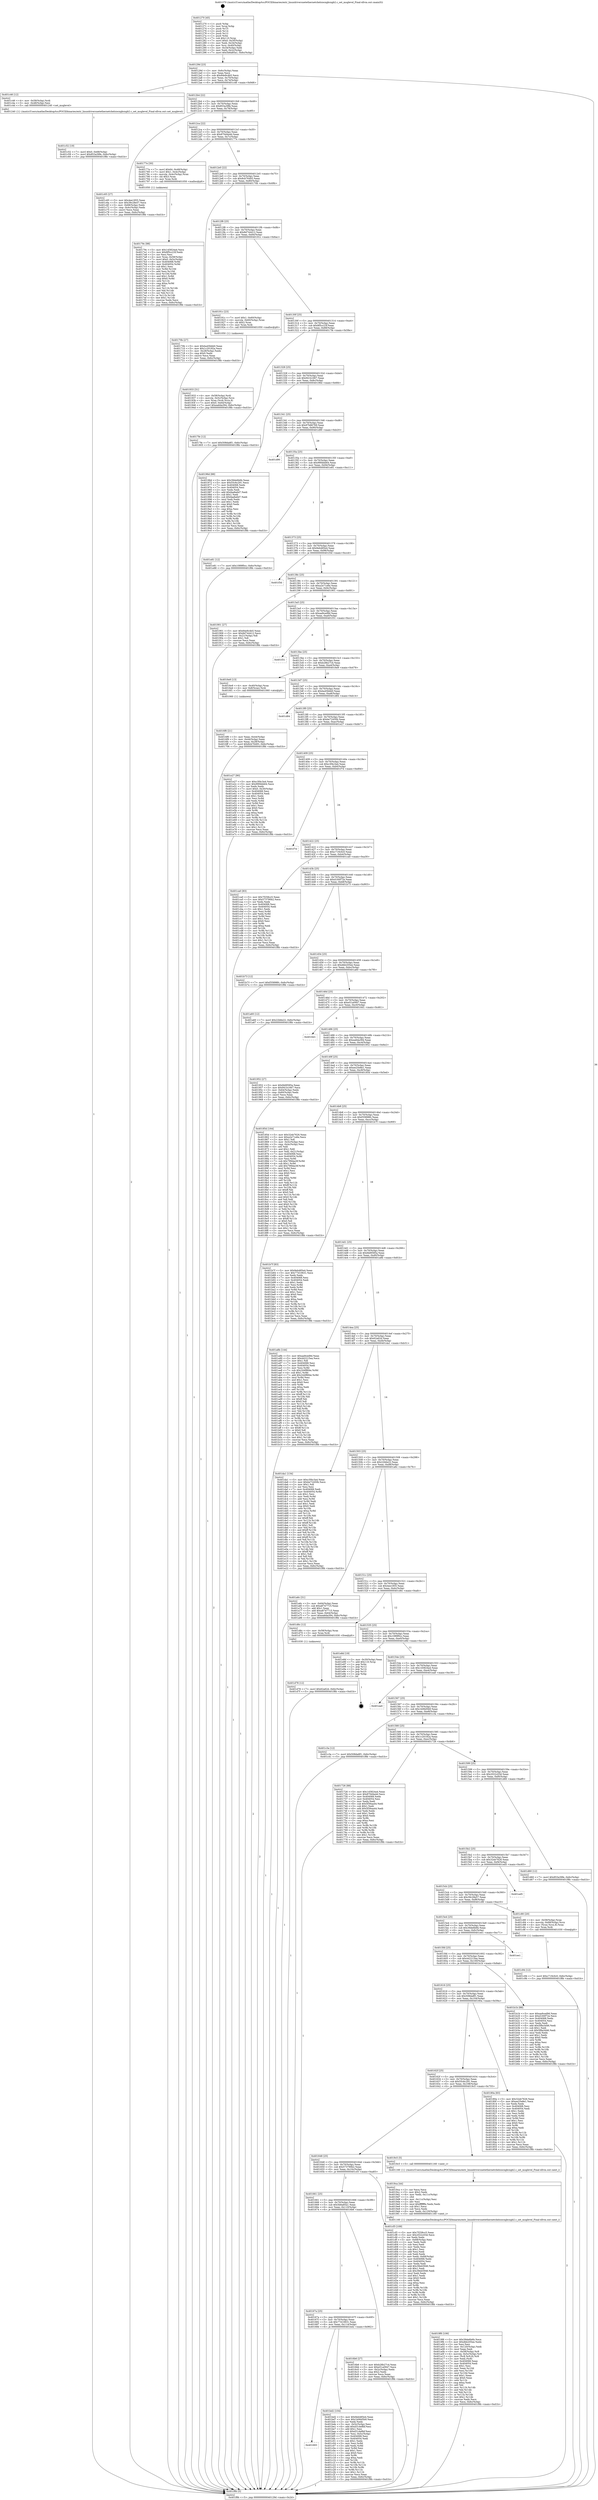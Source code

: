 digraph "0x401270" {
  label = "0x401270 (/mnt/c/Users/mathe/Desktop/tcc/POCII/binaries/extr_linuxdriversnetethernetchelsiocxgbcxgb2.c_set_msglevel_Final-ollvm.out::main(0))"
  labelloc = "t"
  node[shape=record]

  Entry [label="",width=0.3,height=0.3,shape=circle,fillcolor=black,style=filled]
  "0x40129d" [label="{
     0x40129d [23]\l
     | [instrs]\l
     &nbsp;&nbsp;0x40129d \<+3\>: mov -0x6c(%rbp),%eax\l
     &nbsp;&nbsp;0x4012a0 \<+2\>: mov %eax,%ecx\l
     &nbsp;&nbsp;0x4012a2 \<+6\>: sub $0x84e9c4b5,%ecx\l
     &nbsp;&nbsp;0x4012a8 \<+3\>: mov %eax,-0x70(%rbp)\l
     &nbsp;&nbsp;0x4012ab \<+3\>: mov %ecx,-0x74(%rbp)\l
     &nbsp;&nbsp;0x4012ae \<+6\>: je 0000000000401c46 \<main+0x9d6\>\l
  }"]
  "0x401c46" [label="{
     0x401c46 [12]\l
     | [instrs]\l
     &nbsp;&nbsp;0x401c46 \<+4\>: mov -0x58(%rbp),%rdi\l
     &nbsp;&nbsp;0x401c4a \<+3\>: mov -0x48(%rbp),%esi\l
     &nbsp;&nbsp;0x401c4d \<+5\>: call 0000000000401240 \<set_msglevel\>\l
     | [calls]\l
     &nbsp;&nbsp;0x401240 \{1\} (/mnt/c/Users/mathe/Desktop/tcc/POCII/binaries/extr_linuxdriversnetethernetchelsiocxgbcxgb2.c_set_msglevel_Final-ollvm.out::set_msglevel)\l
  }"]
  "0x4012b4" [label="{
     0x4012b4 [22]\l
     | [instrs]\l
     &nbsp;&nbsp;0x4012b4 \<+5\>: jmp 00000000004012b9 \<main+0x49\>\l
     &nbsp;&nbsp;0x4012b9 \<+3\>: mov -0x70(%rbp),%eax\l
     &nbsp;&nbsp;0x4012bc \<+5\>: sub $0x853a39fe,%eax\l
     &nbsp;&nbsp;0x4012c1 \<+3\>: mov %eax,-0x78(%rbp)\l
     &nbsp;&nbsp;0x4012c4 \<+6\>: je 0000000000401c65 \<main+0x9f5\>\l
  }"]
  Exit [label="",width=0.3,height=0.3,shape=circle,fillcolor=black,style=filled,peripheries=2]
  "0x401c65" [label="{
     0x401c65 [27]\l
     | [instrs]\l
     &nbsp;&nbsp;0x401c65 \<+5\>: mov $0x4ee1855,%eax\l
     &nbsp;&nbsp;0x401c6a \<+5\>: mov $0x39c28e57,%ecx\l
     &nbsp;&nbsp;0x401c6f \<+3\>: mov -0x68(%rbp),%edx\l
     &nbsp;&nbsp;0x401c72 \<+3\>: cmp -0x4c(%rbp),%edx\l
     &nbsp;&nbsp;0x401c75 \<+3\>: cmovl %ecx,%eax\l
     &nbsp;&nbsp;0x401c78 \<+3\>: mov %eax,-0x6c(%rbp)\l
     &nbsp;&nbsp;0x401c7b \<+5\>: jmp 0000000000401f8b \<main+0xd1b\>\l
  }"]
  "0x4012ca" [label="{
     0x4012ca [22]\l
     | [instrs]\l
     &nbsp;&nbsp;0x4012ca \<+5\>: jmp 00000000004012cf \<main+0x5f\>\l
     &nbsp;&nbsp;0x4012cf \<+3\>: mov -0x70(%rbp),%eax\l
     &nbsp;&nbsp;0x4012d2 \<+5\>: sub $0x870d4a4d,%eax\l
     &nbsp;&nbsp;0x4012d7 \<+3\>: mov %eax,-0x7c(%rbp)\l
     &nbsp;&nbsp;0x4012da \<+6\>: je 000000000040177e \<main+0x50e\>\l
  }"]
  "0x401d78" [label="{
     0x401d78 [12]\l
     | [instrs]\l
     &nbsp;&nbsp;0x401d78 \<+7\>: movl $0x62a62d,-0x6c(%rbp)\l
     &nbsp;&nbsp;0x401d7f \<+5\>: jmp 0000000000401f8b \<main+0xd1b\>\l
  }"]
  "0x40177e" [label="{
     0x40177e [30]\l
     | [instrs]\l
     &nbsp;&nbsp;0x40177e \<+7\>: movl $0x64,-0x48(%rbp)\l
     &nbsp;&nbsp;0x401785 \<+7\>: movl $0x1,-0x4c(%rbp)\l
     &nbsp;&nbsp;0x40178c \<+4\>: movslq -0x4c(%rbp),%rax\l
     &nbsp;&nbsp;0x401790 \<+4\>: shl $0x3,%rax\l
     &nbsp;&nbsp;0x401794 \<+3\>: mov %rax,%rdi\l
     &nbsp;&nbsp;0x401797 \<+5\>: call 0000000000401050 \<malloc@plt\>\l
     | [calls]\l
     &nbsp;&nbsp;0x401050 \{1\} (unknown)\l
  }"]
  "0x4012e0" [label="{
     0x4012e0 [22]\l
     | [instrs]\l
     &nbsp;&nbsp;0x4012e0 \<+5\>: jmp 00000000004012e5 \<main+0x75\>\l
     &nbsp;&nbsp;0x4012e5 \<+3\>: mov -0x70(%rbp),%eax\l
     &nbsp;&nbsp;0x4012e8 \<+5\>: sub $0x8cb76493,%eax\l
     &nbsp;&nbsp;0x4012ed \<+3\>: mov %eax,-0x80(%rbp)\l
     &nbsp;&nbsp;0x4012f0 \<+6\>: je 000000000040170b \<main+0x49b\>\l
  }"]
  "0x401c94" [label="{
     0x401c94 [12]\l
     | [instrs]\l
     &nbsp;&nbsp;0x401c94 \<+7\>: movl $0xc719c0c0,-0x6c(%rbp)\l
     &nbsp;&nbsp;0x401c9b \<+5\>: jmp 0000000000401f8b \<main+0xd1b\>\l
  }"]
  "0x40170b" [label="{
     0x40170b [27]\l
     | [instrs]\l
     &nbsp;&nbsp;0x40170b \<+5\>: mov $0xba45bbb0,%eax\l
     &nbsp;&nbsp;0x401710 \<+5\>: mov $0x1c20182a,%ecx\l
     &nbsp;&nbsp;0x401715 \<+3\>: mov -0x28(%rbp),%edx\l
     &nbsp;&nbsp;0x401718 \<+3\>: cmp $0x0,%edx\l
     &nbsp;&nbsp;0x40171b \<+3\>: cmove %ecx,%eax\l
     &nbsp;&nbsp;0x40171e \<+3\>: mov %eax,-0x6c(%rbp)\l
     &nbsp;&nbsp;0x401721 \<+5\>: jmp 0000000000401f8b \<main+0xd1b\>\l
  }"]
  "0x4012f6" [label="{
     0x4012f6 [25]\l
     | [instrs]\l
     &nbsp;&nbsp;0x4012f6 \<+5\>: jmp 00000000004012fb \<main+0x8b\>\l
     &nbsp;&nbsp;0x4012fb \<+3\>: mov -0x70(%rbp),%eax\l
     &nbsp;&nbsp;0x4012fe \<+5\>: sub $0x8d744412,%eax\l
     &nbsp;&nbsp;0x401303 \<+6\>: mov %eax,-0x84(%rbp)\l
     &nbsp;&nbsp;0x401309 \<+6\>: je 000000000040191c \<main+0x6ac\>\l
  }"]
  "0x401c52" [label="{
     0x401c52 [19]\l
     | [instrs]\l
     &nbsp;&nbsp;0x401c52 \<+7\>: movl $0x0,-0x68(%rbp)\l
     &nbsp;&nbsp;0x401c59 \<+7\>: movl $0x853a39fe,-0x6c(%rbp)\l
     &nbsp;&nbsp;0x401c60 \<+5\>: jmp 0000000000401f8b \<main+0xd1b\>\l
  }"]
  "0x40191c" [label="{
     0x40191c [23]\l
     | [instrs]\l
     &nbsp;&nbsp;0x40191c \<+7\>: movl $0x1,-0x60(%rbp)\l
     &nbsp;&nbsp;0x401923 \<+4\>: movslq -0x60(%rbp),%rax\l
     &nbsp;&nbsp;0x401927 \<+4\>: shl $0x2,%rax\l
     &nbsp;&nbsp;0x40192b \<+3\>: mov %rax,%rdi\l
     &nbsp;&nbsp;0x40192e \<+5\>: call 0000000000401050 \<malloc@plt\>\l
     | [calls]\l
     &nbsp;&nbsp;0x401050 \{1\} (unknown)\l
  }"]
  "0x40130f" [label="{
     0x40130f [25]\l
     | [instrs]\l
     &nbsp;&nbsp;0x40130f \<+5\>: jmp 0000000000401314 \<main+0xa4\>\l
     &nbsp;&nbsp;0x401314 \<+3\>: mov -0x70(%rbp),%eax\l
     &nbsp;&nbsp;0x401317 \<+5\>: sub $0x8f5cc23f,%eax\l
     &nbsp;&nbsp;0x40131c \<+6\>: mov %eax,-0x88(%rbp)\l
     &nbsp;&nbsp;0x401322 \<+6\>: je 00000000004017fe \<main+0x58e\>\l
  }"]
  "0x401693" [label="{
     0x401693\l
  }", style=dashed]
  "0x4017fe" [label="{
     0x4017fe [12]\l
     | [instrs]\l
     &nbsp;&nbsp;0x4017fe \<+7\>: movl $0x508da8f1,-0x6c(%rbp)\l
     &nbsp;&nbsp;0x401805 \<+5\>: jmp 0000000000401f8b \<main+0xd1b\>\l
  }"]
  "0x401328" [label="{
     0x401328 [25]\l
     | [instrs]\l
     &nbsp;&nbsp;0x401328 \<+5\>: jmp 000000000040132d \<main+0xbd\>\l
     &nbsp;&nbsp;0x40132d \<+3\>: mov -0x70(%rbp),%eax\l
     &nbsp;&nbsp;0x401330 \<+5\>: sub $0x941b1667,%eax\l
     &nbsp;&nbsp;0x401335 \<+6\>: mov %eax,-0x8c(%rbp)\l
     &nbsp;&nbsp;0x40133b \<+6\>: je 000000000040196d \<main+0x6fd\>\l
  }"]
  "0x401bd2" [label="{
     0x401bd2 [104]\l
     | [instrs]\l
     &nbsp;&nbsp;0x401bd2 \<+5\>: mov $0x9eb485e4,%eax\l
     &nbsp;&nbsp;0x401bd7 \<+5\>: mov $0x1b06d5b9,%ecx\l
     &nbsp;&nbsp;0x401bdc \<+2\>: xor %edx,%edx\l
     &nbsp;&nbsp;0x401bde \<+3\>: mov -0x5c(%rbp),%esi\l
     &nbsp;&nbsp;0x401be1 \<+6\>: add $0xd31de8bf,%esi\l
     &nbsp;&nbsp;0x401be7 \<+3\>: add $0x1,%esi\l
     &nbsp;&nbsp;0x401bea \<+6\>: sub $0xd31de8bf,%esi\l
     &nbsp;&nbsp;0x401bf0 \<+3\>: mov %esi,-0x5c(%rbp)\l
     &nbsp;&nbsp;0x401bf3 \<+7\>: mov 0x404068,%esi\l
     &nbsp;&nbsp;0x401bfa \<+7\>: mov 0x404054,%edi\l
     &nbsp;&nbsp;0x401c01 \<+3\>: sub $0x1,%edx\l
     &nbsp;&nbsp;0x401c04 \<+3\>: mov %esi,%r8d\l
     &nbsp;&nbsp;0x401c07 \<+3\>: add %edx,%r8d\l
     &nbsp;&nbsp;0x401c0a \<+4\>: imul %r8d,%esi\l
     &nbsp;&nbsp;0x401c0e \<+3\>: and $0x1,%esi\l
     &nbsp;&nbsp;0x401c11 \<+3\>: cmp $0x0,%esi\l
     &nbsp;&nbsp;0x401c14 \<+4\>: sete %r9b\l
     &nbsp;&nbsp;0x401c18 \<+3\>: cmp $0xa,%edi\l
     &nbsp;&nbsp;0x401c1b \<+4\>: setl %r10b\l
     &nbsp;&nbsp;0x401c1f \<+3\>: mov %r9b,%r11b\l
     &nbsp;&nbsp;0x401c22 \<+3\>: and %r10b,%r11b\l
     &nbsp;&nbsp;0x401c25 \<+3\>: xor %r10b,%r9b\l
     &nbsp;&nbsp;0x401c28 \<+3\>: or %r9b,%r11b\l
     &nbsp;&nbsp;0x401c2b \<+4\>: test $0x1,%r11b\l
     &nbsp;&nbsp;0x401c2f \<+3\>: cmovne %ecx,%eax\l
     &nbsp;&nbsp;0x401c32 \<+3\>: mov %eax,-0x6c(%rbp)\l
     &nbsp;&nbsp;0x401c35 \<+5\>: jmp 0000000000401f8b \<main+0xd1b\>\l
  }"]
  "0x40196d" [label="{
     0x40196d [88]\l
     | [instrs]\l
     &nbsp;&nbsp;0x40196d \<+5\>: mov $0x39de6b6b,%eax\l
     &nbsp;&nbsp;0x401972 \<+5\>: mov $0x55c6c291,%ecx\l
     &nbsp;&nbsp;0x401977 \<+7\>: mov 0x404068,%edx\l
     &nbsp;&nbsp;0x40197e \<+7\>: mov 0x404054,%esi\l
     &nbsp;&nbsp;0x401985 \<+2\>: mov %edx,%edi\l
     &nbsp;&nbsp;0x401987 \<+6\>: add $0xfaa8a6d7,%edi\l
     &nbsp;&nbsp;0x40198d \<+3\>: sub $0x1,%edi\l
     &nbsp;&nbsp;0x401990 \<+6\>: sub $0xfaa8a6d7,%edi\l
     &nbsp;&nbsp;0x401996 \<+3\>: imul %edi,%edx\l
     &nbsp;&nbsp;0x401999 \<+3\>: and $0x1,%edx\l
     &nbsp;&nbsp;0x40199c \<+3\>: cmp $0x0,%edx\l
     &nbsp;&nbsp;0x40199f \<+4\>: sete %r8b\l
     &nbsp;&nbsp;0x4019a3 \<+3\>: cmp $0xa,%esi\l
     &nbsp;&nbsp;0x4019a6 \<+4\>: setl %r9b\l
     &nbsp;&nbsp;0x4019aa \<+3\>: mov %r8b,%r10b\l
     &nbsp;&nbsp;0x4019ad \<+3\>: and %r9b,%r10b\l
     &nbsp;&nbsp;0x4019b0 \<+3\>: xor %r9b,%r8b\l
     &nbsp;&nbsp;0x4019b3 \<+3\>: or %r8b,%r10b\l
     &nbsp;&nbsp;0x4019b6 \<+4\>: test $0x1,%r10b\l
     &nbsp;&nbsp;0x4019ba \<+3\>: cmovne %ecx,%eax\l
     &nbsp;&nbsp;0x4019bd \<+3\>: mov %eax,-0x6c(%rbp)\l
     &nbsp;&nbsp;0x4019c0 \<+5\>: jmp 0000000000401f8b \<main+0xd1b\>\l
  }"]
  "0x401341" [label="{
     0x401341 [25]\l
     | [instrs]\l
     &nbsp;&nbsp;0x401341 \<+5\>: jmp 0000000000401346 \<main+0xd6\>\l
     &nbsp;&nbsp;0x401346 \<+3\>: mov -0x70(%rbp),%eax\l
     &nbsp;&nbsp;0x401349 \<+5\>: sub $0x97b86769,%eax\l
     &nbsp;&nbsp;0x40134e \<+6\>: mov %eax,-0x90(%rbp)\l
     &nbsp;&nbsp;0x401354 \<+6\>: je 0000000000401d90 \<main+0xb20\>\l
  }"]
  "0x4019f6" [label="{
     0x4019f6 [106]\l
     | [instrs]\l
     &nbsp;&nbsp;0x4019f6 \<+5\>: mov $0x39de6b6b,%ecx\l
     &nbsp;&nbsp;0x4019fb \<+5\>: mov $0xdbb205ee,%edx\l
     &nbsp;&nbsp;0x401a00 \<+2\>: xor %esi,%esi\l
     &nbsp;&nbsp;0x401a02 \<+6\>: mov -0x120(%rbp),%edi\l
     &nbsp;&nbsp;0x401a08 \<+3\>: imul %eax,%edi\l
     &nbsp;&nbsp;0x401a0b \<+4\>: mov -0x58(%rbp),%r8\l
     &nbsp;&nbsp;0x401a0f \<+4\>: movslq -0x5c(%rbp),%r9\l
     &nbsp;&nbsp;0x401a13 \<+4\>: mov (%r8,%r9,8),%r8\l
     &nbsp;&nbsp;0x401a17 \<+3\>: mov %edi,(%r8)\l
     &nbsp;&nbsp;0x401a1a \<+7\>: mov 0x404068,%eax\l
     &nbsp;&nbsp;0x401a21 \<+7\>: mov 0x404054,%edi\l
     &nbsp;&nbsp;0x401a28 \<+3\>: sub $0x1,%esi\l
     &nbsp;&nbsp;0x401a2b \<+3\>: mov %eax,%r10d\l
     &nbsp;&nbsp;0x401a2e \<+3\>: add %esi,%r10d\l
     &nbsp;&nbsp;0x401a31 \<+4\>: imul %r10d,%eax\l
     &nbsp;&nbsp;0x401a35 \<+3\>: and $0x1,%eax\l
     &nbsp;&nbsp;0x401a38 \<+3\>: cmp $0x0,%eax\l
     &nbsp;&nbsp;0x401a3b \<+4\>: sete %r11b\l
     &nbsp;&nbsp;0x401a3f \<+3\>: cmp $0xa,%edi\l
     &nbsp;&nbsp;0x401a42 \<+3\>: setl %bl\l
     &nbsp;&nbsp;0x401a45 \<+3\>: mov %r11b,%r14b\l
     &nbsp;&nbsp;0x401a48 \<+3\>: and %bl,%r14b\l
     &nbsp;&nbsp;0x401a4b \<+3\>: xor %bl,%r11b\l
     &nbsp;&nbsp;0x401a4e \<+3\>: or %r11b,%r14b\l
     &nbsp;&nbsp;0x401a51 \<+4\>: test $0x1,%r14b\l
     &nbsp;&nbsp;0x401a55 \<+3\>: cmovne %edx,%ecx\l
     &nbsp;&nbsp;0x401a58 \<+3\>: mov %ecx,-0x6c(%rbp)\l
     &nbsp;&nbsp;0x401a5b \<+5\>: jmp 0000000000401f8b \<main+0xd1b\>\l
  }"]
  "0x401d90" [label="{
     0x401d90\l
  }", style=dashed]
  "0x40135a" [label="{
     0x40135a [25]\l
     | [instrs]\l
     &nbsp;&nbsp;0x40135a \<+5\>: jmp 000000000040135f \<main+0xef\>\l
     &nbsp;&nbsp;0x40135f \<+3\>: mov -0x70(%rbp),%eax\l
     &nbsp;&nbsp;0x401362 \<+5\>: sub $0x990bbb64,%eax\l
     &nbsp;&nbsp;0x401367 \<+6\>: mov %eax,-0x94(%rbp)\l
     &nbsp;&nbsp;0x40136d \<+6\>: je 0000000000401e81 \<main+0xc11\>\l
  }"]
  "0x4019ca" [label="{
     0x4019ca [44]\l
     | [instrs]\l
     &nbsp;&nbsp;0x4019ca \<+2\>: xor %ecx,%ecx\l
     &nbsp;&nbsp;0x4019cc \<+5\>: mov $0x2,%edx\l
     &nbsp;&nbsp;0x4019d1 \<+6\>: mov %edx,-0x11c(%rbp)\l
     &nbsp;&nbsp;0x4019d7 \<+1\>: cltd\l
     &nbsp;&nbsp;0x4019d8 \<+6\>: mov -0x11c(%rbp),%esi\l
     &nbsp;&nbsp;0x4019de \<+2\>: idiv %esi\l
     &nbsp;&nbsp;0x4019e0 \<+6\>: imul $0xfffffffe,%edx,%edx\l
     &nbsp;&nbsp;0x4019e6 \<+3\>: sub $0x1,%ecx\l
     &nbsp;&nbsp;0x4019e9 \<+2\>: sub %ecx,%edx\l
     &nbsp;&nbsp;0x4019eb \<+6\>: mov %edx,-0x120(%rbp)\l
     &nbsp;&nbsp;0x4019f1 \<+5\>: call 0000000000401160 \<next_i\>\l
     | [calls]\l
     &nbsp;&nbsp;0x401160 \{1\} (/mnt/c/Users/mathe/Desktop/tcc/POCII/binaries/extr_linuxdriversnetethernetchelsiocxgbcxgb2.c_set_msglevel_Final-ollvm.out::next_i)\l
  }"]
  "0x401e81" [label="{
     0x401e81 [12]\l
     | [instrs]\l
     &nbsp;&nbsp;0x401e81 \<+7\>: movl $0x1089f0cc,-0x6c(%rbp)\l
     &nbsp;&nbsp;0x401e88 \<+5\>: jmp 0000000000401f8b \<main+0xd1b\>\l
  }"]
  "0x401373" [label="{
     0x401373 [25]\l
     | [instrs]\l
     &nbsp;&nbsp;0x401373 \<+5\>: jmp 0000000000401378 \<main+0x108\>\l
     &nbsp;&nbsp;0x401378 \<+3\>: mov -0x70(%rbp),%eax\l
     &nbsp;&nbsp;0x40137b \<+5\>: sub $0x9eb485e4,%eax\l
     &nbsp;&nbsp;0x401380 \<+6\>: mov %eax,-0x98(%rbp)\l
     &nbsp;&nbsp;0x401386 \<+6\>: je 0000000000401f3d \<main+0xccd\>\l
  }"]
  "0x401933" [label="{
     0x401933 [31]\l
     | [instrs]\l
     &nbsp;&nbsp;0x401933 \<+4\>: mov -0x58(%rbp),%rdi\l
     &nbsp;&nbsp;0x401937 \<+4\>: movslq -0x5c(%rbp),%rcx\l
     &nbsp;&nbsp;0x40193b \<+4\>: mov %rax,(%rdi,%rcx,8)\l
     &nbsp;&nbsp;0x40193f \<+7\>: movl $0x0,-0x64(%rbp)\l
     &nbsp;&nbsp;0x401946 \<+7\>: movl $0xea6da394,-0x6c(%rbp)\l
     &nbsp;&nbsp;0x40194d \<+5\>: jmp 0000000000401f8b \<main+0xd1b\>\l
  }"]
  "0x401f3d" [label="{
     0x401f3d\l
  }", style=dashed]
  "0x40138c" [label="{
     0x40138c [25]\l
     | [instrs]\l
     &nbsp;&nbsp;0x40138c \<+5\>: jmp 0000000000401391 \<main+0x121\>\l
     &nbsp;&nbsp;0x401391 \<+3\>: mov -0x70(%rbp),%eax\l
     &nbsp;&nbsp;0x401394 \<+5\>: sub $0xa2e71e6e,%eax\l
     &nbsp;&nbsp;0x401399 \<+6\>: mov %eax,-0x9c(%rbp)\l
     &nbsp;&nbsp;0x40139f \<+6\>: je 0000000000401901 \<main+0x691\>\l
  }"]
  "0x40179c" [label="{
     0x40179c [98]\l
     | [instrs]\l
     &nbsp;&nbsp;0x40179c \<+5\>: mov $0x145824a4,%ecx\l
     &nbsp;&nbsp;0x4017a1 \<+5\>: mov $0x8f5cc23f,%edx\l
     &nbsp;&nbsp;0x4017a6 \<+2\>: xor %esi,%esi\l
     &nbsp;&nbsp;0x4017a8 \<+4\>: mov %rax,-0x58(%rbp)\l
     &nbsp;&nbsp;0x4017ac \<+7\>: movl $0x0,-0x5c(%rbp)\l
     &nbsp;&nbsp;0x4017b3 \<+8\>: mov 0x404068,%r8d\l
     &nbsp;&nbsp;0x4017bb \<+8\>: mov 0x404054,%r9d\l
     &nbsp;&nbsp;0x4017c3 \<+3\>: sub $0x1,%esi\l
     &nbsp;&nbsp;0x4017c6 \<+3\>: mov %r8d,%r10d\l
     &nbsp;&nbsp;0x4017c9 \<+3\>: add %esi,%r10d\l
     &nbsp;&nbsp;0x4017cc \<+4\>: imul %r10d,%r8d\l
     &nbsp;&nbsp;0x4017d0 \<+4\>: and $0x1,%r8d\l
     &nbsp;&nbsp;0x4017d4 \<+4\>: cmp $0x0,%r8d\l
     &nbsp;&nbsp;0x4017d8 \<+4\>: sete %r11b\l
     &nbsp;&nbsp;0x4017dc \<+4\>: cmp $0xa,%r9d\l
     &nbsp;&nbsp;0x4017e0 \<+3\>: setl %bl\l
     &nbsp;&nbsp;0x4017e3 \<+3\>: mov %r11b,%r14b\l
     &nbsp;&nbsp;0x4017e6 \<+3\>: and %bl,%r14b\l
     &nbsp;&nbsp;0x4017e9 \<+3\>: xor %bl,%r11b\l
     &nbsp;&nbsp;0x4017ec \<+3\>: or %r11b,%r14b\l
     &nbsp;&nbsp;0x4017ef \<+4\>: test $0x1,%r14b\l
     &nbsp;&nbsp;0x4017f3 \<+3\>: cmovne %edx,%ecx\l
     &nbsp;&nbsp;0x4017f6 \<+3\>: mov %ecx,-0x6c(%rbp)\l
     &nbsp;&nbsp;0x4017f9 \<+5\>: jmp 0000000000401f8b \<main+0xd1b\>\l
  }"]
  "0x401901" [label="{
     0x401901 [27]\l
     | [instrs]\l
     &nbsp;&nbsp;0x401901 \<+5\>: mov $0x84e9c4b5,%eax\l
     &nbsp;&nbsp;0x401906 \<+5\>: mov $0x8d744412,%ecx\l
     &nbsp;&nbsp;0x40190b \<+3\>: mov -0x21(%rbp),%dl\l
     &nbsp;&nbsp;0x40190e \<+3\>: test $0x1,%dl\l
     &nbsp;&nbsp;0x401911 \<+3\>: cmovne %ecx,%eax\l
     &nbsp;&nbsp;0x401914 \<+3\>: mov %eax,-0x6c(%rbp)\l
     &nbsp;&nbsp;0x401917 \<+5\>: jmp 0000000000401f8b \<main+0xd1b\>\l
  }"]
  "0x4013a5" [label="{
     0x4013a5 [25]\l
     | [instrs]\l
     &nbsp;&nbsp;0x4013a5 \<+5\>: jmp 00000000004013aa \<main+0x13a\>\l
     &nbsp;&nbsp;0x4013aa \<+3\>: mov -0x70(%rbp),%eax\l
     &nbsp;&nbsp;0x4013ad \<+5\>: sub $0xaa9ced9d,%eax\l
     &nbsp;&nbsp;0x4013b2 \<+6\>: mov %eax,-0xa0(%rbp)\l
     &nbsp;&nbsp;0x4013b8 \<+6\>: je 0000000000401f31 \<main+0xcc1\>\l
  }"]
  "0x4016f6" [label="{
     0x4016f6 [21]\l
     | [instrs]\l
     &nbsp;&nbsp;0x4016f6 \<+3\>: mov %eax,-0x44(%rbp)\l
     &nbsp;&nbsp;0x4016f9 \<+3\>: mov -0x44(%rbp),%eax\l
     &nbsp;&nbsp;0x4016fc \<+3\>: mov %eax,-0x28(%rbp)\l
     &nbsp;&nbsp;0x4016ff \<+7\>: movl $0x8cb76493,-0x6c(%rbp)\l
     &nbsp;&nbsp;0x401706 \<+5\>: jmp 0000000000401f8b \<main+0xd1b\>\l
  }"]
  "0x401f31" [label="{
     0x401f31\l
  }", style=dashed]
  "0x4013be" [label="{
     0x4013be [25]\l
     | [instrs]\l
     &nbsp;&nbsp;0x4013be \<+5\>: jmp 00000000004013c3 \<main+0x153\>\l
     &nbsp;&nbsp;0x4013c3 \<+3\>: mov -0x70(%rbp),%eax\l
     &nbsp;&nbsp;0x4013c6 \<+5\>: sub $0xb28b27c4,%eax\l
     &nbsp;&nbsp;0x4013cb \<+6\>: mov %eax,-0xa4(%rbp)\l
     &nbsp;&nbsp;0x4013d1 \<+6\>: je 00000000004016e9 \<main+0x479\>\l
  }"]
  "0x401270" [label="{
     0x401270 [45]\l
     | [instrs]\l
     &nbsp;&nbsp;0x401270 \<+1\>: push %rbp\l
     &nbsp;&nbsp;0x401271 \<+3\>: mov %rsp,%rbp\l
     &nbsp;&nbsp;0x401274 \<+2\>: push %r15\l
     &nbsp;&nbsp;0x401276 \<+2\>: push %r14\l
     &nbsp;&nbsp;0x401278 \<+2\>: push %r12\l
     &nbsp;&nbsp;0x40127a \<+1\>: push %rbx\l
     &nbsp;&nbsp;0x40127b \<+7\>: sub $0x110,%rsp\l
     &nbsp;&nbsp;0x401282 \<+7\>: movl $0x0,-0x30(%rbp)\l
     &nbsp;&nbsp;0x401289 \<+3\>: mov %edi,-0x34(%rbp)\l
     &nbsp;&nbsp;0x40128c \<+4\>: mov %rsi,-0x40(%rbp)\l
     &nbsp;&nbsp;0x401290 \<+3\>: mov -0x34(%rbp),%edi\l
     &nbsp;&nbsp;0x401293 \<+3\>: mov %edi,-0x2c(%rbp)\l
     &nbsp;&nbsp;0x401296 \<+7\>: movl $0x5b6a85a1,-0x6c(%rbp)\l
  }"]
  "0x4016e9" [label="{
     0x4016e9 [13]\l
     | [instrs]\l
     &nbsp;&nbsp;0x4016e9 \<+4\>: mov -0x40(%rbp),%rax\l
     &nbsp;&nbsp;0x4016ed \<+4\>: mov 0x8(%rax),%rdi\l
     &nbsp;&nbsp;0x4016f1 \<+5\>: call 0000000000401060 \<atoi@plt\>\l
     | [calls]\l
     &nbsp;&nbsp;0x401060 \{1\} (unknown)\l
  }"]
  "0x4013d7" [label="{
     0x4013d7 [25]\l
     | [instrs]\l
     &nbsp;&nbsp;0x4013d7 \<+5\>: jmp 00000000004013dc \<main+0x16c\>\l
     &nbsp;&nbsp;0x4013dc \<+3\>: mov -0x70(%rbp),%eax\l
     &nbsp;&nbsp;0x4013df \<+5\>: sub $0xba45bbb0,%eax\l
     &nbsp;&nbsp;0x4013e4 \<+6\>: mov %eax,-0xa8(%rbp)\l
     &nbsp;&nbsp;0x4013ea \<+6\>: je 0000000000401d84 \<main+0xb14\>\l
  }"]
  "0x401f8b" [label="{
     0x401f8b [5]\l
     | [instrs]\l
     &nbsp;&nbsp;0x401f8b \<+5\>: jmp 000000000040129d \<main+0x2d\>\l
  }"]
  "0x401d84" [label="{
     0x401d84\l
  }", style=dashed]
  "0x4013f0" [label="{
     0x4013f0 [25]\l
     | [instrs]\l
     &nbsp;&nbsp;0x4013f0 \<+5\>: jmp 00000000004013f5 \<main+0x185\>\l
     &nbsp;&nbsp;0x4013f5 \<+3\>: mov -0x70(%rbp),%eax\l
     &nbsp;&nbsp;0x4013f8 \<+5\>: sub $0xbe72450b,%eax\l
     &nbsp;&nbsp;0x4013fd \<+6\>: mov %eax,-0xac(%rbp)\l
     &nbsp;&nbsp;0x401403 \<+6\>: je 0000000000401e27 \<main+0xbb7\>\l
  }"]
  "0x40167a" [label="{
     0x40167a [25]\l
     | [instrs]\l
     &nbsp;&nbsp;0x40167a \<+5\>: jmp 000000000040167f \<main+0x40f\>\l
     &nbsp;&nbsp;0x40167f \<+3\>: mov -0x70(%rbp),%eax\l
     &nbsp;&nbsp;0x401682 \<+5\>: sub $0x77d10631,%eax\l
     &nbsp;&nbsp;0x401687 \<+6\>: mov %eax,-0x114(%rbp)\l
     &nbsp;&nbsp;0x40168d \<+6\>: je 0000000000401bd2 \<main+0x962\>\l
  }"]
  "0x401e27" [label="{
     0x401e27 [90]\l
     | [instrs]\l
     &nbsp;&nbsp;0x401e27 \<+5\>: mov $0xc3f4c3a4,%eax\l
     &nbsp;&nbsp;0x401e2c \<+5\>: mov $0x990bbb64,%ecx\l
     &nbsp;&nbsp;0x401e31 \<+2\>: xor %edx,%edx\l
     &nbsp;&nbsp;0x401e33 \<+7\>: movl $0x0,-0x30(%rbp)\l
     &nbsp;&nbsp;0x401e3a \<+7\>: mov 0x404068,%esi\l
     &nbsp;&nbsp;0x401e41 \<+7\>: mov 0x404054,%edi\l
     &nbsp;&nbsp;0x401e48 \<+3\>: sub $0x1,%edx\l
     &nbsp;&nbsp;0x401e4b \<+3\>: mov %esi,%r8d\l
     &nbsp;&nbsp;0x401e4e \<+3\>: add %edx,%r8d\l
     &nbsp;&nbsp;0x401e51 \<+4\>: imul %r8d,%esi\l
     &nbsp;&nbsp;0x401e55 \<+3\>: and $0x1,%esi\l
     &nbsp;&nbsp;0x401e58 \<+3\>: cmp $0x0,%esi\l
     &nbsp;&nbsp;0x401e5b \<+4\>: sete %r9b\l
     &nbsp;&nbsp;0x401e5f \<+3\>: cmp $0xa,%edi\l
     &nbsp;&nbsp;0x401e62 \<+4\>: setl %r10b\l
     &nbsp;&nbsp;0x401e66 \<+3\>: mov %r9b,%r11b\l
     &nbsp;&nbsp;0x401e69 \<+3\>: and %r10b,%r11b\l
     &nbsp;&nbsp;0x401e6c \<+3\>: xor %r10b,%r9b\l
     &nbsp;&nbsp;0x401e6f \<+3\>: or %r9b,%r11b\l
     &nbsp;&nbsp;0x401e72 \<+4\>: test $0x1,%r11b\l
     &nbsp;&nbsp;0x401e76 \<+3\>: cmovne %ecx,%eax\l
     &nbsp;&nbsp;0x401e79 \<+3\>: mov %eax,-0x6c(%rbp)\l
     &nbsp;&nbsp;0x401e7c \<+5\>: jmp 0000000000401f8b \<main+0xd1b\>\l
  }"]
  "0x401409" [label="{
     0x401409 [25]\l
     | [instrs]\l
     &nbsp;&nbsp;0x401409 \<+5\>: jmp 000000000040140e \<main+0x19e\>\l
     &nbsp;&nbsp;0x40140e \<+3\>: mov -0x70(%rbp),%eax\l
     &nbsp;&nbsp;0x401411 \<+5\>: sub $0xc3f4c3a4,%eax\l
     &nbsp;&nbsp;0x401416 \<+6\>: mov %eax,-0xb0(%rbp)\l
     &nbsp;&nbsp;0x40141c \<+6\>: je 0000000000401f7d \<main+0xd0d\>\l
  }"]
  "0x4016b6" [label="{
     0x4016b6 [27]\l
     | [instrs]\l
     &nbsp;&nbsp;0x4016b6 \<+5\>: mov $0xb28b27c4,%eax\l
     &nbsp;&nbsp;0x4016bb \<+5\>: mov $0xe51a0947,%ecx\l
     &nbsp;&nbsp;0x4016c0 \<+3\>: mov -0x2c(%rbp),%edx\l
     &nbsp;&nbsp;0x4016c3 \<+3\>: cmp $0x2,%edx\l
     &nbsp;&nbsp;0x4016c6 \<+3\>: cmovne %ecx,%eax\l
     &nbsp;&nbsp;0x4016c9 \<+3\>: mov %eax,-0x6c(%rbp)\l
     &nbsp;&nbsp;0x4016cc \<+5\>: jmp 0000000000401f8b \<main+0xd1b\>\l
  }"]
  "0x401f7d" [label="{
     0x401f7d\l
  }", style=dashed]
  "0x401422" [label="{
     0x401422 [25]\l
     | [instrs]\l
     &nbsp;&nbsp;0x401422 \<+5\>: jmp 0000000000401427 \<main+0x1b7\>\l
     &nbsp;&nbsp;0x401427 \<+3\>: mov -0x70(%rbp),%eax\l
     &nbsp;&nbsp;0x40142a \<+5\>: sub $0xc719c0c0,%eax\l
     &nbsp;&nbsp;0x40142f \<+6\>: mov %eax,-0xb4(%rbp)\l
     &nbsp;&nbsp;0x401435 \<+6\>: je 0000000000401ca0 \<main+0xa30\>\l
  }"]
  "0x401661" [label="{
     0x401661 [25]\l
     | [instrs]\l
     &nbsp;&nbsp;0x401661 \<+5\>: jmp 0000000000401666 \<main+0x3f6\>\l
     &nbsp;&nbsp;0x401666 \<+3\>: mov -0x70(%rbp),%eax\l
     &nbsp;&nbsp;0x401669 \<+5\>: sub $0x5b6a85a1,%eax\l
     &nbsp;&nbsp;0x40166e \<+6\>: mov %eax,-0x110(%rbp)\l
     &nbsp;&nbsp;0x401674 \<+6\>: je 00000000004016b6 \<main+0x446\>\l
  }"]
  "0x401ca0" [label="{
     0x401ca0 [83]\l
     | [instrs]\l
     &nbsp;&nbsp;0x401ca0 \<+5\>: mov $0x7f258cc5,%eax\l
     &nbsp;&nbsp;0x401ca5 \<+5\>: mov $0x573790b2,%ecx\l
     &nbsp;&nbsp;0x401caa \<+2\>: xor %edx,%edx\l
     &nbsp;&nbsp;0x401cac \<+7\>: mov 0x404068,%esi\l
     &nbsp;&nbsp;0x401cb3 \<+7\>: mov 0x404054,%edi\l
     &nbsp;&nbsp;0x401cba \<+3\>: sub $0x1,%edx\l
     &nbsp;&nbsp;0x401cbd \<+3\>: mov %esi,%r8d\l
     &nbsp;&nbsp;0x401cc0 \<+3\>: add %edx,%r8d\l
     &nbsp;&nbsp;0x401cc3 \<+4\>: imul %r8d,%esi\l
     &nbsp;&nbsp;0x401cc7 \<+3\>: and $0x1,%esi\l
     &nbsp;&nbsp;0x401cca \<+3\>: cmp $0x0,%esi\l
     &nbsp;&nbsp;0x401ccd \<+4\>: sete %r9b\l
     &nbsp;&nbsp;0x401cd1 \<+3\>: cmp $0xa,%edi\l
     &nbsp;&nbsp;0x401cd4 \<+4\>: setl %r10b\l
     &nbsp;&nbsp;0x401cd8 \<+3\>: mov %r9b,%r11b\l
     &nbsp;&nbsp;0x401cdb \<+3\>: and %r10b,%r11b\l
     &nbsp;&nbsp;0x401cde \<+3\>: xor %r10b,%r9b\l
     &nbsp;&nbsp;0x401ce1 \<+3\>: or %r9b,%r11b\l
     &nbsp;&nbsp;0x401ce4 \<+4\>: test $0x1,%r11b\l
     &nbsp;&nbsp;0x401ce8 \<+3\>: cmovne %ecx,%eax\l
     &nbsp;&nbsp;0x401ceb \<+3\>: mov %eax,-0x6c(%rbp)\l
     &nbsp;&nbsp;0x401cee \<+5\>: jmp 0000000000401f8b \<main+0xd1b\>\l
  }"]
  "0x40143b" [label="{
     0x40143b [25]\l
     | [instrs]\l
     &nbsp;&nbsp;0x40143b \<+5\>: jmp 0000000000401440 \<main+0x1d0\>\l
     &nbsp;&nbsp;0x401440 \<+3\>: mov -0x70(%rbp),%eax\l
     &nbsp;&nbsp;0x401443 \<+5\>: sub $0xd160f72e,%eax\l
     &nbsp;&nbsp;0x401448 \<+6\>: mov %eax,-0xb8(%rbp)\l
     &nbsp;&nbsp;0x40144e \<+6\>: je 0000000000401b73 \<main+0x903\>\l
  }"]
  "0x401cf3" [label="{
     0x401cf3 [109]\l
     | [instrs]\l
     &nbsp;&nbsp;0x401cf3 \<+5\>: mov $0x7f258cc5,%eax\l
     &nbsp;&nbsp;0x401cf8 \<+5\>: mov $0x2022c03d,%ecx\l
     &nbsp;&nbsp;0x401cfd \<+2\>: xor %edx,%edx\l
     &nbsp;&nbsp;0x401cff \<+3\>: mov -0x68(%rbp),%esi\l
     &nbsp;&nbsp;0x401d02 \<+2\>: mov %edx,%edi\l
     &nbsp;&nbsp;0x401d04 \<+2\>: sub %esi,%edi\l
     &nbsp;&nbsp;0x401d06 \<+2\>: mov %edx,%esi\l
     &nbsp;&nbsp;0x401d08 \<+3\>: sub $0x1,%esi\l
     &nbsp;&nbsp;0x401d0b \<+2\>: add %esi,%edi\l
     &nbsp;&nbsp;0x401d0d \<+2\>: sub %edi,%edx\l
     &nbsp;&nbsp;0x401d0f \<+3\>: mov %edx,-0x68(%rbp)\l
     &nbsp;&nbsp;0x401d12 \<+7\>: mov 0x404068,%edx\l
     &nbsp;&nbsp;0x401d19 \<+7\>: mov 0x404054,%esi\l
     &nbsp;&nbsp;0x401d20 \<+2\>: mov %edx,%edi\l
     &nbsp;&nbsp;0x401d22 \<+6\>: add $0x39eb5946,%edi\l
     &nbsp;&nbsp;0x401d28 \<+3\>: sub $0x1,%edi\l
     &nbsp;&nbsp;0x401d2b \<+6\>: sub $0x39eb5946,%edi\l
     &nbsp;&nbsp;0x401d31 \<+3\>: imul %edi,%edx\l
     &nbsp;&nbsp;0x401d34 \<+3\>: and $0x1,%edx\l
     &nbsp;&nbsp;0x401d37 \<+3\>: cmp $0x0,%edx\l
     &nbsp;&nbsp;0x401d3a \<+4\>: sete %r8b\l
     &nbsp;&nbsp;0x401d3e \<+3\>: cmp $0xa,%esi\l
     &nbsp;&nbsp;0x401d41 \<+4\>: setl %r9b\l
     &nbsp;&nbsp;0x401d45 \<+3\>: mov %r8b,%r10b\l
     &nbsp;&nbsp;0x401d48 \<+3\>: and %r9b,%r10b\l
     &nbsp;&nbsp;0x401d4b \<+3\>: xor %r9b,%r8b\l
     &nbsp;&nbsp;0x401d4e \<+3\>: or %r8b,%r10b\l
     &nbsp;&nbsp;0x401d51 \<+4\>: test $0x1,%r10b\l
     &nbsp;&nbsp;0x401d55 \<+3\>: cmovne %ecx,%eax\l
     &nbsp;&nbsp;0x401d58 \<+3\>: mov %eax,-0x6c(%rbp)\l
     &nbsp;&nbsp;0x401d5b \<+5\>: jmp 0000000000401f8b \<main+0xd1b\>\l
  }"]
  "0x401b73" [label="{
     0x401b73 [12]\l
     | [instrs]\l
     &nbsp;&nbsp;0x401b73 \<+7\>: movl $0xf35898fc,-0x6c(%rbp)\l
     &nbsp;&nbsp;0x401b7a \<+5\>: jmp 0000000000401f8b \<main+0xd1b\>\l
  }"]
  "0x401454" [label="{
     0x401454 [25]\l
     | [instrs]\l
     &nbsp;&nbsp;0x401454 \<+5\>: jmp 0000000000401459 \<main+0x1e9\>\l
     &nbsp;&nbsp;0x401459 \<+3\>: mov -0x70(%rbp),%eax\l
     &nbsp;&nbsp;0x40145c \<+5\>: sub $0xdbb205ee,%eax\l
     &nbsp;&nbsp;0x401461 \<+6\>: mov %eax,-0xbc(%rbp)\l
     &nbsp;&nbsp;0x401467 \<+6\>: je 0000000000401a60 \<main+0x7f0\>\l
  }"]
  "0x401648" [label="{
     0x401648 [25]\l
     | [instrs]\l
     &nbsp;&nbsp;0x401648 \<+5\>: jmp 000000000040164d \<main+0x3dd\>\l
     &nbsp;&nbsp;0x40164d \<+3\>: mov -0x70(%rbp),%eax\l
     &nbsp;&nbsp;0x401650 \<+5\>: sub $0x573790b2,%eax\l
     &nbsp;&nbsp;0x401655 \<+6\>: mov %eax,-0x10c(%rbp)\l
     &nbsp;&nbsp;0x40165b \<+6\>: je 0000000000401cf3 \<main+0xa83\>\l
  }"]
  "0x401a60" [label="{
     0x401a60 [12]\l
     | [instrs]\l
     &nbsp;&nbsp;0x401a60 \<+7\>: movl $0x22b6e22,-0x6c(%rbp)\l
     &nbsp;&nbsp;0x401a67 \<+5\>: jmp 0000000000401f8b \<main+0xd1b\>\l
  }"]
  "0x40146d" [label="{
     0x40146d [25]\l
     | [instrs]\l
     &nbsp;&nbsp;0x40146d \<+5\>: jmp 0000000000401472 \<main+0x202\>\l
     &nbsp;&nbsp;0x401472 \<+3\>: mov -0x70(%rbp),%eax\l
     &nbsp;&nbsp;0x401475 \<+5\>: sub $0xe51a0947,%eax\l
     &nbsp;&nbsp;0x40147a \<+6\>: mov %eax,-0xc0(%rbp)\l
     &nbsp;&nbsp;0x401480 \<+6\>: je 00000000004016d1 \<main+0x461\>\l
  }"]
  "0x4019c5" [label="{
     0x4019c5 [5]\l
     | [instrs]\l
     &nbsp;&nbsp;0x4019c5 \<+5\>: call 0000000000401160 \<next_i\>\l
     | [calls]\l
     &nbsp;&nbsp;0x401160 \{1\} (/mnt/c/Users/mathe/Desktop/tcc/POCII/binaries/extr_linuxdriversnetethernetchelsiocxgbcxgb2.c_set_msglevel_Final-ollvm.out::next_i)\l
  }"]
  "0x4016d1" [label="{
     0x4016d1\l
  }", style=dashed]
  "0x401486" [label="{
     0x401486 [25]\l
     | [instrs]\l
     &nbsp;&nbsp;0x401486 \<+5\>: jmp 000000000040148b \<main+0x21b\>\l
     &nbsp;&nbsp;0x40148b \<+3\>: mov -0x70(%rbp),%eax\l
     &nbsp;&nbsp;0x40148e \<+5\>: sub $0xea6da394,%eax\l
     &nbsp;&nbsp;0x401493 \<+6\>: mov %eax,-0xc4(%rbp)\l
     &nbsp;&nbsp;0x401499 \<+6\>: je 0000000000401952 \<main+0x6e2\>\l
  }"]
  "0x40162f" [label="{
     0x40162f [25]\l
     | [instrs]\l
     &nbsp;&nbsp;0x40162f \<+5\>: jmp 0000000000401634 \<main+0x3c4\>\l
     &nbsp;&nbsp;0x401634 \<+3\>: mov -0x70(%rbp),%eax\l
     &nbsp;&nbsp;0x401637 \<+5\>: sub $0x55c6c291,%eax\l
     &nbsp;&nbsp;0x40163c \<+6\>: mov %eax,-0x108(%rbp)\l
     &nbsp;&nbsp;0x401642 \<+6\>: je 00000000004019c5 \<main+0x755\>\l
  }"]
  "0x401952" [label="{
     0x401952 [27]\l
     | [instrs]\l
     &nbsp;&nbsp;0x401952 \<+5\>: mov $0xfdd9585a,%eax\l
     &nbsp;&nbsp;0x401957 \<+5\>: mov $0x941b1667,%ecx\l
     &nbsp;&nbsp;0x40195c \<+3\>: mov -0x64(%rbp),%edx\l
     &nbsp;&nbsp;0x40195f \<+3\>: cmp -0x60(%rbp),%edx\l
     &nbsp;&nbsp;0x401962 \<+3\>: cmovl %ecx,%eax\l
     &nbsp;&nbsp;0x401965 \<+3\>: mov %eax,-0x6c(%rbp)\l
     &nbsp;&nbsp;0x401968 \<+5\>: jmp 0000000000401f8b \<main+0xd1b\>\l
  }"]
  "0x40149f" [label="{
     0x40149f [25]\l
     | [instrs]\l
     &nbsp;&nbsp;0x40149f \<+5\>: jmp 00000000004014a4 \<main+0x234\>\l
     &nbsp;&nbsp;0x4014a4 \<+3\>: mov -0x70(%rbp),%eax\l
     &nbsp;&nbsp;0x4014a7 \<+5\>: sub $0xee25e8e1,%eax\l
     &nbsp;&nbsp;0x4014ac \<+6\>: mov %eax,-0xc8(%rbp)\l
     &nbsp;&nbsp;0x4014b2 \<+6\>: je 000000000040185d \<main+0x5ed\>\l
  }"]
  "0x40180a" [label="{
     0x40180a [83]\l
     | [instrs]\l
     &nbsp;&nbsp;0x40180a \<+5\>: mov $0x32eb7626,%eax\l
     &nbsp;&nbsp;0x40180f \<+5\>: mov $0xee25e8e1,%ecx\l
     &nbsp;&nbsp;0x401814 \<+2\>: xor %edx,%edx\l
     &nbsp;&nbsp;0x401816 \<+7\>: mov 0x404068,%esi\l
     &nbsp;&nbsp;0x40181d \<+7\>: mov 0x404054,%edi\l
     &nbsp;&nbsp;0x401824 \<+3\>: sub $0x1,%edx\l
     &nbsp;&nbsp;0x401827 \<+3\>: mov %esi,%r8d\l
     &nbsp;&nbsp;0x40182a \<+3\>: add %edx,%r8d\l
     &nbsp;&nbsp;0x40182d \<+4\>: imul %r8d,%esi\l
     &nbsp;&nbsp;0x401831 \<+3\>: and $0x1,%esi\l
     &nbsp;&nbsp;0x401834 \<+3\>: cmp $0x0,%esi\l
     &nbsp;&nbsp;0x401837 \<+4\>: sete %r9b\l
     &nbsp;&nbsp;0x40183b \<+3\>: cmp $0xa,%edi\l
     &nbsp;&nbsp;0x40183e \<+4\>: setl %r10b\l
     &nbsp;&nbsp;0x401842 \<+3\>: mov %r9b,%r11b\l
     &nbsp;&nbsp;0x401845 \<+3\>: and %r10b,%r11b\l
     &nbsp;&nbsp;0x401848 \<+3\>: xor %r10b,%r9b\l
     &nbsp;&nbsp;0x40184b \<+3\>: or %r9b,%r11b\l
     &nbsp;&nbsp;0x40184e \<+4\>: test $0x1,%r11b\l
     &nbsp;&nbsp;0x401852 \<+3\>: cmovne %ecx,%eax\l
     &nbsp;&nbsp;0x401855 \<+3\>: mov %eax,-0x6c(%rbp)\l
     &nbsp;&nbsp;0x401858 \<+5\>: jmp 0000000000401f8b \<main+0xd1b\>\l
  }"]
  "0x40185d" [label="{
     0x40185d [164]\l
     | [instrs]\l
     &nbsp;&nbsp;0x40185d \<+5\>: mov $0x32eb7626,%eax\l
     &nbsp;&nbsp;0x401862 \<+5\>: mov $0xa2e71e6e,%ecx\l
     &nbsp;&nbsp;0x401867 \<+2\>: mov $0x1,%dl\l
     &nbsp;&nbsp;0x401869 \<+3\>: mov -0x5c(%rbp),%esi\l
     &nbsp;&nbsp;0x40186c \<+3\>: cmp -0x4c(%rbp),%esi\l
     &nbsp;&nbsp;0x40186f \<+4\>: setl %dil\l
     &nbsp;&nbsp;0x401873 \<+4\>: and $0x1,%dil\l
     &nbsp;&nbsp;0x401877 \<+4\>: mov %dil,-0x21(%rbp)\l
     &nbsp;&nbsp;0x40187b \<+7\>: mov 0x404068,%esi\l
     &nbsp;&nbsp;0x401882 \<+8\>: mov 0x404054,%r8d\l
     &nbsp;&nbsp;0x40188a \<+3\>: mov %esi,%r9d\l
     &nbsp;&nbsp;0x40188d \<+7\>: sub $0x799dac0f,%r9d\l
     &nbsp;&nbsp;0x401894 \<+4\>: sub $0x1,%r9d\l
     &nbsp;&nbsp;0x401898 \<+7\>: add $0x799dac0f,%r9d\l
     &nbsp;&nbsp;0x40189f \<+4\>: imul %r9d,%esi\l
     &nbsp;&nbsp;0x4018a3 \<+3\>: and $0x1,%esi\l
     &nbsp;&nbsp;0x4018a6 \<+3\>: cmp $0x0,%esi\l
     &nbsp;&nbsp;0x4018a9 \<+4\>: sete %dil\l
     &nbsp;&nbsp;0x4018ad \<+4\>: cmp $0xa,%r8d\l
     &nbsp;&nbsp;0x4018b1 \<+4\>: setl %r10b\l
     &nbsp;&nbsp;0x4018b5 \<+3\>: mov %dil,%r11b\l
     &nbsp;&nbsp;0x4018b8 \<+4\>: xor $0xff,%r11b\l
     &nbsp;&nbsp;0x4018bc \<+3\>: mov %r10b,%bl\l
     &nbsp;&nbsp;0x4018bf \<+3\>: xor $0xff,%bl\l
     &nbsp;&nbsp;0x4018c2 \<+3\>: xor $0x0,%dl\l
     &nbsp;&nbsp;0x4018c5 \<+3\>: mov %r11b,%r14b\l
     &nbsp;&nbsp;0x4018c8 \<+4\>: and $0x0,%r14b\l
     &nbsp;&nbsp;0x4018cc \<+3\>: and %dl,%dil\l
     &nbsp;&nbsp;0x4018cf \<+3\>: mov %bl,%r15b\l
     &nbsp;&nbsp;0x4018d2 \<+4\>: and $0x0,%r15b\l
     &nbsp;&nbsp;0x4018d6 \<+3\>: and %dl,%r10b\l
     &nbsp;&nbsp;0x4018d9 \<+3\>: or %dil,%r14b\l
     &nbsp;&nbsp;0x4018dc \<+3\>: or %r10b,%r15b\l
     &nbsp;&nbsp;0x4018df \<+3\>: xor %r15b,%r14b\l
     &nbsp;&nbsp;0x4018e2 \<+3\>: or %bl,%r11b\l
     &nbsp;&nbsp;0x4018e5 \<+4\>: xor $0xff,%r11b\l
     &nbsp;&nbsp;0x4018e9 \<+3\>: or $0x0,%dl\l
     &nbsp;&nbsp;0x4018ec \<+3\>: and %dl,%r11b\l
     &nbsp;&nbsp;0x4018ef \<+3\>: or %r11b,%r14b\l
     &nbsp;&nbsp;0x4018f2 \<+4\>: test $0x1,%r14b\l
     &nbsp;&nbsp;0x4018f6 \<+3\>: cmovne %ecx,%eax\l
     &nbsp;&nbsp;0x4018f9 \<+3\>: mov %eax,-0x6c(%rbp)\l
     &nbsp;&nbsp;0x4018fc \<+5\>: jmp 0000000000401f8b \<main+0xd1b\>\l
  }"]
  "0x4014b8" [label="{
     0x4014b8 [25]\l
     | [instrs]\l
     &nbsp;&nbsp;0x4014b8 \<+5\>: jmp 00000000004014bd \<main+0x24d\>\l
     &nbsp;&nbsp;0x4014bd \<+3\>: mov -0x70(%rbp),%eax\l
     &nbsp;&nbsp;0x4014c0 \<+5\>: sub $0xf35898fc,%eax\l
     &nbsp;&nbsp;0x4014c5 \<+6\>: mov %eax,-0xcc(%rbp)\l
     &nbsp;&nbsp;0x4014cb \<+6\>: je 0000000000401b7f \<main+0x90f\>\l
  }"]
  "0x401616" [label="{
     0x401616 [25]\l
     | [instrs]\l
     &nbsp;&nbsp;0x401616 \<+5\>: jmp 000000000040161b \<main+0x3ab\>\l
     &nbsp;&nbsp;0x40161b \<+3\>: mov -0x70(%rbp),%eax\l
     &nbsp;&nbsp;0x40161e \<+5\>: sub $0x508da8f1,%eax\l
     &nbsp;&nbsp;0x401623 \<+6\>: mov %eax,-0x104(%rbp)\l
     &nbsp;&nbsp;0x401629 \<+6\>: je 000000000040180a \<main+0x59a\>\l
  }"]
  "0x401b7f" [label="{
     0x401b7f [83]\l
     | [instrs]\l
     &nbsp;&nbsp;0x401b7f \<+5\>: mov $0x9eb485e4,%eax\l
     &nbsp;&nbsp;0x401b84 \<+5\>: mov $0x77d10631,%ecx\l
     &nbsp;&nbsp;0x401b89 \<+2\>: xor %edx,%edx\l
     &nbsp;&nbsp;0x401b8b \<+7\>: mov 0x404068,%esi\l
     &nbsp;&nbsp;0x401b92 \<+7\>: mov 0x404054,%edi\l
     &nbsp;&nbsp;0x401b99 \<+3\>: sub $0x1,%edx\l
     &nbsp;&nbsp;0x401b9c \<+3\>: mov %esi,%r8d\l
     &nbsp;&nbsp;0x401b9f \<+3\>: add %edx,%r8d\l
     &nbsp;&nbsp;0x401ba2 \<+4\>: imul %r8d,%esi\l
     &nbsp;&nbsp;0x401ba6 \<+3\>: and $0x1,%esi\l
     &nbsp;&nbsp;0x401ba9 \<+3\>: cmp $0x0,%esi\l
     &nbsp;&nbsp;0x401bac \<+4\>: sete %r9b\l
     &nbsp;&nbsp;0x401bb0 \<+3\>: cmp $0xa,%edi\l
     &nbsp;&nbsp;0x401bb3 \<+4\>: setl %r10b\l
     &nbsp;&nbsp;0x401bb7 \<+3\>: mov %r9b,%r11b\l
     &nbsp;&nbsp;0x401bba \<+3\>: and %r10b,%r11b\l
     &nbsp;&nbsp;0x401bbd \<+3\>: xor %r10b,%r9b\l
     &nbsp;&nbsp;0x401bc0 \<+3\>: or %r9b,%r11b\l
     &nbsp;&nbsp;0x401bc3 \<+4\>: test $0x1,%r11b\l
     &nbsp;&nbsp;0x401bc7 \<+3\>: cmovne %ecx,%eax\l
     &nbsp;&nbsp;0x401bca \<+3\>: mov %eax,-0x6c(%rbp)\l
     &nbsp;&nbsp;0x401bcd \<+5\>: jmp 0000000000401f8b \<main+0xd1b\>\l
  }"]
  "0x4014d1" [label="{
     0x4014d1 [25]\l
     | [instrs]\l
     &nbsp;&nbsp;0x4014d1 \<+5\>: jmp 00000000004014d6 \<main+0x266\>\l
     &nbsp;&nbsp;0x4014d6 \<+3\>: mov -0x70(%rbp),%eax\l
     &nbsp;&nbsp;0x4014d9 \<+5\>: sub $0xfdd9585a,%eax\l
     &nbsp;&nbsp;0x4014de \<+6\>: mov %eax,-0xd0(%rbp)\l
     &nbsp;&nbsp;0x4014e4 \<+6\>: je 0000000000401a8b \<main+0x81b\>\l
  }"]
  "0x401b1b" [label="{
     0x401b1b [88]\l
     | [instrs]\l
     &nbsp;&nbsp;0x401b1b \<+5\>: mov $0xaa9ced9d,%eax\l
     &nbsp;&nbsp;0x401b20 \<+5\>: mov $0xd160f72e,%ecx\l
     &nbsp;&nbsp;0x401b25 \<+7\>: mov 0x404068,%edx\l
     &nbsp;&nbsp;0x401b2c \<+7\>: mov 0x404054,%esi\l
     &nbsp;&nbsp;0x401b33 \<+2\>: mov %edx,%edi\l
     &nbsp;&nbsp;0x401b35 \<+6\>: add $0x5f8a3d46,%edi\l
     &nbsp;&nbsp;0x401b3b \<+3\>: sub $0x1,%edi\l
     &nbsp;&nbsp;0x401b3e \<+6\>: sub $0x5f8a3d46,%edi\l
     &nbsp;&nbsp;0x401b44 \<+3\>: imul %edi,%edx\l
     &nbsp;&nbsp;0x401b47 \<+3\>: and $0x1,%edx\l
     &nbsp;&nbsp;0x401b4a \<+3\>: cmp $0x0,%edx\l
     &nbsp;&nbsp;0x401b4d \<+4\>: sete %r8b\l
     &nbsp;&nbsp;0x401b51 \<+3\>: cmp $0xa,%esi\l
     &nbsp;&nbsp;0x401b54 \<+4\>: setl %r9b\l
     &nbsp;&nbsp;0x401b58 \<+3\>: mov %r8b,%r10b\l
     &nbsp;&nbsp;0x401b5b \<+3\>: and %r9b,%r10b\l
     &nbsp;&nbsp;0x401b5e \<+3\>: xor %r9b,%r8b\l
     &nbsp;&nbsp;0x401b61 \<+3\>: or %r8b,%r10b\l
     &nbsp;&nbsp;0x401b64 \<+4\>: test $0x1,%r10b\l
     &nbsp;&nbsp;0x401b68 \<+3\>: cmovne %ecx,%eax\l
     &nbsp;&nbsp;0x401b6b \<+3\>: mov %eax,-0x6c(%rbp)\l
     &nbsp;&nbsp;0x401b6e \<+5\>: jmp 0000000000401f8b \<main+0xd1b\>\l
  }"]
  "0x401a8b" [label="{
     0x401a8b [144]\l
     | [instrs]\l
     &nbsp;&nbsp;0x401a8b \<+5\>: mov $0xaa9ced9d,%eax\l
     &nbsp;&nbsp;0x401a90 \<+5\>: mov $0x442215ea,%ecx\l
     &nbsp;&nbsp;0x401a95 \<+2\>: mov $0x1,%dl\l
     &nbsp;&nbsp;0x401a97 \<+7\>: mov 0x404068,%esi\l
     &nbsp;&nbsp;0x401a9e \<+7\>: mov 0x404054,%edi\l
     &nbsp;&nbsp;0x401aa5 \<+3\>: mov %esi,%r8d\l
     &nbsp;&nbsp;0x401aa8 \<+7\>: sub $0x244f884e,%r8d\l
     &nbsp;&nbsp;0x401aaf \<+4\>: sub $0x1,%r8d\l
     &nbsp;&nbsp;0x401ab3 \<+7\>: add $0x244f884e,%r8d\l
     &nbsp;&nbsp;0x401aba \<+4\>: imul %r8d,%esi\l
     &nbsp;&nbsp;0x401abe \<+3\>: and $0x1,%esi\l
     &nbsp;&nbsp;0x401ac1 \<+3\>: cmp $0x0,%esi\l
     &nbsp;&nbsp;0x401ac4 \<+4\>: sete %r9b\l
     &nbsp;&nbsp;0x401ac8 \<+3\>: cmp $0xa,%edi\l
     &nbsp;&nbsp;0x401acb \<+4\>: setl %r10b\l
     &nbsp;&nbsp;0x401acf \<+3\>: mov %r9b,%r11b\l
     &nbsp;&nbsp;0x401ad2 \<+4\>: xor $0xff,%r11b\l
     &nbsp;&nbsp;0x401ad6 \<+3\>: mov %r10b,%bl\l
     &nbsp;&nbsp;0x401ad9 \<+3\>: xor $0xff,%bl\l
     &nbsp;&nbsp;0x401adc \<+3\>: xor $0x0,%dl\l
     &nbsp;&nbsp;0x401adf \<+3\>: mov %r11b,%r14b\l
     &nbsp;&nbsp;0x401ae2 \<+4\>: and $0x0,%r14b\l
     &nbsp;&nbsp;0x401ae6 \<+3\>: and %dl,%r9b\l
     &nbsp;&nbsp;0x401ae9 \<+3\>: mov %bl,%r15b\l
     &nbsp;&nbsp;0x401aec \<+4\>: and $0x0,%r15b\l
     &nbsp;&nbsp;0x401af0 \<+3\>: and %dl,%r10b\l
     &nbsp;&nbsp;0x401af3 \<+3\>: or %r9b,%r14b\l
     &nbsp;&nbsp;0x401af6 \<+3\>: or %r10b,%r15b\l
     &nbsp;&nbsp;0x401af9 \<+3\>: xor %r15b,%r14b\l
     &nbsp;&nbsp;0x401afc \<+3\>: or %bl,%r11b\l
     &nbsp;&nbsp;0x401aff \<+4\>: xor $0xff,%r11b\l
     &nbsp;&nbsp;0x401b03 \<+3\>: or $0x0,%dl\l
     &nbsp;&nbsp;0x401b06 \<+3\>: and %dl,%r11b\l
     &nbsp;&nbsp;0x401b09 \<+3\>: or %r11b,%r14b\l
     &nbsp;&nbsp;0x401b0c \<+4\>: test $0x1,%r14b\l
     &nbsp;&nbsp;0x401b10 \<+3\>: cmovne %ecx,%eax\l
     &nbsp;&nbsp;0x401b13 \<+3\>: mov %eax,-0x6c(%rbp)\l
     &nbsp;&nbsp;0x401b16 \<+5\>: jmp 0000000000401f8b \<main+0xd1b\>\l
  }"]
  "0x4014ea" [label="{
     0x4014ea [25]\l
     | [instrs]\l
     &nbsp;&nbsp;0x4014ea \<+5\>: jmp 00000000004014ef \<main+0x27f\>\l
     &nbsp;&nbsp;0x4014ef \<+3\>: mov -0x70(%rbp),%eax\l
     &nbsp;&nbsp;0x4014f2 \<+5\>: sub $0x62a62d,%eax\l
     &nbsp;&nbsp;0x4014f7 \<+6\>: mov %eax,-0xd4(%rbp)\l
     &nbsp;&nbsp;0x4014fd \<+6\>: je 0000000000401da1 \<main+0xb31\>\l
  }"]
  "0x4015fd" [label="{
     0x4015fd [25]\l
     | [instrs]\l
     &nbsp;&nbsp;0x4015fd \<+5\>: jmp 0000000000401602 \<main+0x392\>\l
     &nbsp;&nbsp;0x401602 \<+3\>: mov -0x70(%rbp),%eax\l
     &nbsp;&nbsp;0x401605 \<+5\>: sub $0x442215ea,%eax\l
     &nbsp;&nbsp;0x40160a \<+6\>: mov %eax,-0x100(%rbp)\l
     &nbsp;&nbsp;0x401610 \<+6\>: je 0000000000401b1b \<main+0x8ab\>\l
  }"]
  "0x401da1" [label="{
     0x401da1 [134]\l
     | [instrs]\l
     &nbsp;&nbsp;0x401da1 \<+5\>: mov $0xc3f4c3a4,%eax\l
     &nbsp;&nbsp;0x401da6 \<+5\>: mov $0xbe72450b,%ecx\l
     &nbsp;&nbsp;0x401dab \<+2\>: mov $0x1,%dl\l
     &nbsp;&nbsp;0x401dad \<+2\>: xor %esi,%esi\l
     &nbsp;&nbsp;0x401daf \<+7\>: mov 0x404068,%edi\l
     &nbsp;&nbsp;0x401db6 \<+8\>: mov 0x404054,%r8d\l
     &nbsp;&nbsp;0x401dbe \<+3\>: sub $0x1,%esi\l
     &nbsp;&nbsp;0x401dc1 \<+3\>: mov %edi,%r9d\l
     &nbsp;&nbsp;0x401dc4 \<+3\>: add %esi,%r9d\l
     &nbsp;&nbsp;0x401dc7 \<+4\>: imul %r9d,%edi\l
     &nbsp;&nbsp;0x401dcb \<+3\>: and $0x1,%edi\l
     &nbsp;&nbsp;0x401dce \<+3\>: cmp $0x0,%edi\l
     &nbsp;&nbsp;0x401dd1 \<+4\>: sete %r10b\l
     &nbsp;&nbsp;0x401dd5 \<+4\>: cmp $0xa,%r8d\l
     &nbsp;&nbsp;0x401dd9 \<+4\>: setl %r11b\l
     &nbsp;&nbsp;0x401ddd \<+3\>: mov %r10b,%bl\l
     &nbsp;&nbsp;0x401de0 \<+3\>: xor $0xff,%bl\l
     &nbsp;&nbsp;0x401de3 \<+3\>: mov %r11b,%r14b\l
     &nbsp;&nbsp;0x401de6 \<+4\>: xor $0xff,%r14b\l
     &nbsp;&nbsp;0x401dea \<+3\>: xor $0x1,%dl\l
     &nbsp;&nbsp;0x401ded \<+3\>: mov %bl,%r15b\l
     &nbsp;&nbsp;0x401df0 \<+4\>: and $0xff,%r15b\l
     &nbsp;&nbsp;0x401df4 \<+3\>: and %dl,%r10b\l
     &nbsp;&nbsp;0x401df7 \<+3\>: mov %r14b,%r12b\l
     &nbsp;&nbsp;0x401dfa \<+4\>: and $0xff,%r12b\l
     &nbsp;&nbsp;0x401dfe \<+3\>: and %dl,%r11b\l
     &nbsp;&nbsp;0x401e01 \<+3\>: or %r10b,%r15b\l
     &nbsp;&nbsp;0x401e04 \<+3\>: or %r11b,%r12b\l
     &nbsp;&nbsp;0x401e07 \<+3\>: xor %r12b,%r15b\l
     &nbsp;&nbsp;0x401e0a \<+3\>: or %r14b,%bl\l
     &nbsp;&nbsp;0x401e0d \<+3\>: xor $0xff,%bl\l
     &nbsp;&nbsp;0x401e10 \<+3\>: or $0x1,%dl\l
     &nbsp;&nbsp;0x401e13 \<+2\>: and %dl,%bl\l
     &nbsp;&nbsp;0x401e15 \<+3\>: or %bl,%r15b\l
     &nbsp;&nbsp;0x401e18 \<+4\>: test $0x1,%r15b\l
     &nbsp;&nbsp;0x401e1c \<+3\>: cmovne %ecx,%eax\l
     &nbsp;&nbsp;0x401e1f \<+3\>: mov %eax,-0x6c(%rbp)\l
     &nbsp;&nbsp;0x401e22 \<+5\>: jmp 0000000000401f8b \<main+0xd1b\>\l
  }"]
  "0x401503" [label="{
     0x401503 [25]\l
     | [instrs]\l
     &nbsp;&nbsp;0x401503 \<+5\>: jmp 0000000000401508 \<main+0x298\>\l
     &nbsp;&nbsp;0x401508 \<+3\>: mov -0x70(%rbp),%eax\l
     &nbsp;&nbsp;0x40150b \<+5\>: sub $0x22b6e22,%eax\l
     &nbsp;&nbsp;0x401510 \<+6\>: mov %eax,-0xd8(%rbp)\l
     &nbsp;&nbsp;0x401516 \<+6\>: je 0000000000401a6c \<main+0x7fc\>\l
  }"]
  "0x401ee1" [label="{
     0x401ee1\l
  }", style=dashed]
  "0x401a6c" [label="{
     0x401a6c [31]\l
     | [instrs]\l
     &nbsp;&nbsp;0x401a6c \<+3\>: mov -0x64(%rbp),%eax\l
     &nbsp;&nbsp;0x401a6f \<+5\>: sub $0xa8747715,%eax\l
     &nbsp;&nbsp;0x401a74 \<+3\>: add $0x1,%eax\l
     &nbsp;&nbsp;0x401a77 \<+5\>: add $0xa8747715,%eax\l
     &nbsp;&nbsp;0x401a7c \<+3\>: mov %eax,-0x64(%rbp)\l
     &nbsp;&nbsp;0x401a7f \<+7\>: movl $0xea6da394,-0x6c(%rbp)\l
     &nbsp;&nbsp;0x401a86 \<+5\>: jmp 0000000000401f8b \<main+0xd1b\>\l
  }"]
  "0x40151c" [label="{
     0x40151c [25]\l
     | [instrs]\l
     &nbsp;&nbsp;0x40151c \<+5\>: jmp 0000000000401521 \<main+0x2b1\>\l
     &nbsp;&nbsp;0x401521 \<+3\>: mov -0x70(%rbp),%eax\l
     &nbsp;&nbsp;0x401524 \<+5\>: sub $0x4ee1855,%eax\l
     &nbsp;&nbsp;0x401529 \<+6\>: mov %eax,-0xdc(%rbp)\l
     &nbsp;&nbsp;0x40152f \<+6\>: je 0000000000401d6c \<main+0xafc\>\l
  }"]
  "0x4015e4" [label="{
     0x4015e4 [25]\l
     | [instrs]\l
     &nbsp;&nbsp;0x4015e4 \<+5\>: jmp 00000000004015e9 \<main+0x379\>\l
     &nbsp;&nbsp;0x4015e9 \<+3\>: mov -0x70(%rbp),%eax\l
     &nbsp;&nbsp;0x4015ec \<+5\>: sub $0x39de6b6b,%eax\l
     &nbsp;&nbsp;0x4015f1 \<+6\>: mov %eax,-0xfc(%rbp)\l
     &nbsp;&nbsp;0x4015f7 \<+6\>: je 0000000000401ee1 \<main+0xc71\>\l
  }"]
  "0x401d6c" [label="{
     0x401d6c [12]\l
     | [instrs]\l
     &nbsp;&nbsp;0x401d6c \<+4\>: mov -0x58(%rbp),%rax\l
     &nbsp;&nbsp;0x401d70 \<+3\>: mov %rax,%rdi\l
     &nbsp;&nbsp;0x401d73 \<+5\>: call 0000000000401030 \<free@plt\>\l
     | [calls]\l
     &nbsp;&nbsp;0x401030 \{1\} (unknown)\l
  }"]
  "0x401535" [label="{
     0x401535 [25]\l
     | [instrs]\l
     &nbsp;&nbsp;0x401535 \<+5\>: jmp 000000000040153a \<main+0x2ca\>\l
     &nbsp;&nbsp;0x40153a \<+3\>: mov -0x70(%rbp),%eax\l
     &nbsp;&nbsp;0x40153d \<+5\>: sub $0x1089f0cc,%eax\l
     &nbsp;&nbsp;0x401542 \<+6\>: mov %eax,-0xe0(%rbp)\l
     &nbsp;&nbsp;0x401548 \<+6\>: je 0000000000401e8d \<main+0xc1d\>\l
  }"]
  "0x401c80" [label="{
     0x401c80 [20]\l
     | [instrs]\l
     &nbsp;&nbsp;0x401c80 \<+4\>: mov -0x58(%rbp),%rax\l
     &nbsp;&nbsp;0x401c84 \<+4\>: movslq -0x68(%rbp),%rcx\l
     &nbsp;&nbsp;0x401c88 \<+4\>: mov (%rax,%rcx,8),%rax\l
     &nbsp;&nbsp;0x401c8c \<+3\>: mov %rax,%rdi\l
     &nbsp;&nbsp;0x401c8f \<+5\>: call 0000000000401030 \<free@plt\>\l
     | [calls]\l
     &nbsp;&nbsp;0x401030 \{1\} (unknown)\l
  }"]
  "0x401e8d" [label="{
     0x401e8d [19]\l
     | [instrs]\l
     &nbsp;&nbsp;0x401e8d \<+3\>: mov -0x30(%rbp),%eax\l
     &nbsp;&nbsp;0x401e90 \<+7\>: add $0x110,%rsp\l
     &nbsp;&nbsp;0x401e97 \<+1\>: pop %rbx\l
     &nbsp;&nbsp;0x401e98 \<+2\>: pop %r12\l
     &nbsp;&nbsp;0x401e9a \<+2\>: pop %r14\l
     &nbsp;&nbsp;0x401e9c \<+2\>: pop %r15\l
     &nbsp;&nbsp;0x401e9e \<+1\>: pop %rbp\l
     &nbsp;&nbsp;0x401e9f \<+1\>: ret\l
  }"]
  "0x40154e" [label="{
     0x40154e [25]\l
     | [instrs]\l
     &nbsp;&nbsp;0x40154e \<+5\>: jmp 0000000000401553 \<main+0x2e3\>\l
     &nbsp;&nbsp;0x401553 \<+3\>: mov -0x70(%rbp),%eax\l
     &nbsp;&nbsp;0x401556 \<+5\>: sub $0x145824a4,%eax\l
     &nbsp;&nbsp;0x40155b \<+6\>: mov %eax,-0xe4(%rbp)\l
     &nbsp;&nbsp;0x401561 \<+6\>: je 0000000000401ea0 \<main+0xc30\>\l
  }"]
  "0x4015cb" [label="{
     0x4015cb [25]\l
     | [instrs]\l
     &nbsp;&nbsp;0x4015cb \<+5\>: jmp 00000000004015d0 \<main+0x360\>\l
     &nbsp;&nbsp;0x4015d0 \<+3\>: mov -0x70(%rbp),%eax\l
     &nbsp;&nbsp;0x4015d3 \<+5\>: sub $0x39c28e57,%eax\l
     &nbsp;&nbsp;0x4015d8 \<+6\>: mov %eax,-0xf8(%rbp)\l
     &nbsp;&nbsp;0x4015de \<+6\>: je 0000000000401c80 \<main+0xa10\>\l
  }"]
  "0x401ea0" [label="{
     0x401ea0\l
  }", style=dashed]
  "0x401567" [label="{
     0x401567 [25]\l
     | [instrs]\l
     &nbsp;&nbsp;0x401567 \<+5\>: jmp 000000000040156c \<main+0x2fc\>\l
     &nbsp;&nbsp;0x40156c \<+3\>: mov -0x70(%rbp),%eax\l
     &nbsp;&nbsp;0x40156f \<+5\>: sub $0x1b06d5b9,%eax\l
     &nbsp;&nbsp;0x401574 \<+6\>: mov %eax,-0xe8(%rbp)\l
     &nbsp;&nbsp;0x40157a \<+6\>: je 0000000000401c3a \<main+0x9ca\>\l
  }"]
  "0x401ed5" [label="{
     0x401ed5\l
  }", style=dashed]
  "0x401c3a" [label="{
     0x401c3a [12]\l
     | [instrs]\l
     &nbsp;&nbsp;0x401c3a \<+7\>: movl $0x508da8f1,-0x6c(%rbp)\l
     &nbsp;&nbsp;0x401c41 \<+5\>: jmp 0000000000401f8b \<main+0xd1b\>\l
  }"]
  "0x401580" [label="{
     0x401580 [25]\l
     | [instrs]\l
     &nbsp;&nbsp;0x401580 \<+5\>: jmp 0000000000401585 \<main+0x315\>\l
     &nbsp;&nbsp;0x401585 \<+3\>: mov -0x70(%rbp),%eax\l
     &nbsp;&nbsp;0x401588 \<+5\>: sub $0x1c20182a,%eax\l
     &nbsp;&nbsp;0x40158d \<+6\>: mov %eax,-0xec(%rbp)\l
     &nbsp;&nbsp;0x401593 \<+6\>: je 0000000000401726 \<main+0x4b6\>\l
  }"]
  "0x4015b2" [label="{
     0x4015b2 [25]\l
     | [instrs]\l
     &nbsp;&nbsp;0x4015b2 \<+5\>: jmp 00000000004015b7 \<main+0x347\>\l
     &nbsp;&nbsp;0x4015b7 \<+3\>: mov -0x70(%rbp),%eax\l
     &nbsp;&nbsp;0x4015ba \<+5\>: sub $0x32eb7626,%eax\l
     &nbsp;&nbsp;0x4015bf \<+6\>: mov %eax,-0xf4(%rbp)\l
     &nbsp;&nbsp;0x4015c5 \<+6\>: je 0000000000401ed5 \<main+0xc65\>\l
  }"]
  "0x401726" [label="{
     0x401726 [88]\l
     | [instrs]\l
     &nbsp;&nbsp;0x401726 \<+5\>: mov $0x145824a4,%eax\l
     &nbsp;&nbsp;0x40172b \<+5\>: mov $0x870d4a4d,%ecx\l
     &nbsp;&nbsp;0x401730 \<+7\>: mov 0x404068,%edx\l
     &nbsp;&nbsp;0x401737 \<+7\>: mov 0x404054,%esi\l
     &nbsp;&nbsp;0x40173e \<+2\>: mov %edx,%edi\l
     &nbsp;&nbsp;0x401740 \<+6\>: sub $0x5f36aa44,%edi\l
     &nbsp;&nbsp;0x401746 \<+3\>: sub $0x1,%edi\l
     &nbsp;&nbsp;0x401749 \<+6\>: add $0x5f36aa44,%edi\l
     &nbsp;&nbsp;0x40174f \<+3\>: imul %edi,%edx\l
     &nbsp;&nbsp;0x401752 \<+3\>: and $0x1,%edx\l
     &nbsp;&nbsp;0x401755 \<+3\>: cmp $0x0,%edx\l
     &nbsp;&nbsp;0x401758 \<+4\>: sete %r8b\l
     &nbsp;&nbsp;0x40175c \<+3\>: cmp $0xa,%esi\l
     &nbsp;&nbsp;0x40175f \<+4\>: setl %r9b\l
     &nbsp;&nbsp;0x401763 \<+3\>: mov %r8b,%r10b\l
     &nbsp;&nbsp;0x401766 \<+3\>: and %r9b,%r10b\l
     &nbsp;&nbsp;0x401769 \<+3\>: xor %r9b,%r8b\l
     &nbsp;&nbsp;0x40176c \<+3\>: or %r8b,%r10b\l
     &nbsp;&nbsp;0x40176f \<+4\>: test $0x1,%r10b\l
     &nbsp;&nbsp;0x401773 \<+3\>: cmovne %ecx,%eax\l
     &nbsp;&nbsp;0x401776 \<+3\>: mov %eax,-0x6c(%rbp)\l
     &nbsp;&nbsp;0x401779 \<+5\>: jmp 0000000000401f8b \<main+0xd1b\>\l
  }"]
  "0x401599" [label="{
     0x401599 [25]\l
     | [instrs]\l
     &nbsp;&nbsp;0x401599 \<+5\>: jmp 000000000040159e \<main+0x32e\>\l
     &nbsp;&nbsp;0x40159e \<+3\>: mov -0x70(%rbp),%eax\l
     &nbsp;&nbsp;0x4015a1 \<+5\>: sub $0x2022c03d,%eax\l
     &nbsp;&nbsp;0x4015a6 \<+6\>: mov %eax,-0xf0(%rbp)\l
     &nbsp;&nbsp;0x4015ac \<+6\>: je 0000000000401d60 \<main+0xaf0\>\l
  }"]
  "0x401d60" [label="{
     0x401d60 [12]\l
     | [instrs]\l
     &nbsp;&nbsp;0x401d60 \<+7\>: movl $0x853a39fe,-0x6c(%rbp)\l
     &nbsp;&nbsp;0x401d67 \<+5\>: jmp 0000000000401f8b \<main+0xd1b\>\l
  }"]
  Entry -> "0x401270" [label=" 1"]
  "0x40129d" -> "0x401c46" [label=" 1"]
  "0x40129d" -> "0x4012b4" [label=" 36"]
  "0x401e8d" -> Exit [label=" 1"]
  "0x4012b4" -> "0x401c65" [label=" 2"]
  "0x4012b4" -> "0x4012ca" [label=" 34"]
  "0x401e81" -> "0x401f8b" [label=" 1"]
  "0x4012ca" -> "0x40177e" [label=" 1"]
  "0x4012ca" -> "0x4012e0" [label=" 33"]
  "0x401e27" -> "0x401f8b" [label=" 1"]
  "0x4012e0" -> "0x40170b" [label=" 1"]
  "0x4012e0" -> "0x4012f6" [label=" 32"]
  "0x401da1" -> "0x401f8b" [label=" 1"]
  "0x4012f6" -> "0x40191c" [label=" 1"]
  "0x4012f6" -> "0x40130f" [label=" 31"]
  "0x401d78" -> "0x401f8b" [label=" 1"]
  "0x40130f" -> "0x4017fe" [label=" 1"]
  "0x40130f" -> "0x401328" [label=" 30"]
  "0x401d6c" -> "0x401d78" [label=" 1"]
  "0x401328" -> "0x40196d" [label=" 1"]
  "0x401328" -> "0x401341" [label=" 29"]
  "0x401d60" -> "0x401f8b" [label=" 1"]
  "0x401341" -> "0x401d90" [label=" 0"]
  "0x401341" -> "0x40135a" [label=" 29"]
  "0x401ca0" -> "0x401f8b" [label=" 1"]
  "0x40135a" -> "0x401e81" [label=" 1"]
  "0x40135a" -> "0x401373" [label=" 28"]
  "0x401c94" -> "0x401f8b" [label=" 1"]
  "0x401373" -> "0x401f3d" [label=" 0"]
  "0x401373" -> "0x40138c" [label=" 28"]
  "0x401c80" -> "0x401c94" [label=" 1"]
  "0x40138c" -> "0x401901" [label=" 2"]
  "0x40138c" -> "0x4013a5" [label=" 26"]
  "0x401c65" -> "0x401f8b" [label=" 2"]
  "0x4013a5" -> "0x401f31" [label=" 0"]
  "0x4013a5" -> "0x4013be" [label=" 26"]
  "0x401c52" -> "0x401f8b" [label=" 1"]
  "0x4013be" -> "0x4016e9" [label=" 1"]
  "0x4013be" -> "0x4013d7" [label=" 25"]
  "0x401c46" -> "0x401c52" [label=" 1"]
  "0x4013d7" -> "0x401d84" [label=" 0"]
  "0x4013d7" -> "0x4013f0" [label=" 25"]
  "0x401c3a" -> "0x401f8b" [label=" 1"]
  "0x4013f0" -> "0x401e27" [label=" 1"]
  "0x4013f0" -> "0x401409" [label=" 24"]
  "0x401bd2" -> "0x401f8b" [label=" 1"]
  "0x401409" -> "0x401f7d" [label=" 0"]
  "0x401409" -> "0x401422" [label=" 24"]
  "0x40167a" -> "0x401693" [label=" 0"]
  "0x401422" -> "0x401ca0" [label=" 1"]
  "0x401422" -> "0x40143b" [label=" 23"]
  "0x401cf3" -> "0x401f8b" [label=" 1"]
  "0x40143b" -> "0x401b73" [label=" 1"]
  "0x40143b" -> "0x401454" [label=" 22"]
  "0x401b7f" -> "0x401f8b" [label=" 1"]
  "0x401454" -> "0x401a60" [label=" 1"]
  "0x401454" -> "0x40146d" [label=" 21"]
  "0x401b1b" -> "0x401f8b" [label=" 1"]
  "0x40146d" -> "0x4016d1" [label=" 0"]
  "0x40146d" -> "0x401486" [label=" 21"]
  "0x401a8b" -> "0x401f8b" [label=" 1"]
  "0x401486" -> "0x401952" [label=" 2"]
  "0x401486" -> "0x40149f" [label=" 19"]
  "0x401a60" -> "0x401f8b" [label=" 1"]
  "0x40149f" -> "0x40185d" [label=" 2"]
  "0x40149f" -> "0x4014b8" [label=" 17"]
  "0x4019f6" -> "0x401f8b" [label=" 1"]
  "0x4014b8" -> "0x401b7f" [label=" 1"]
  "0x4014b8" -> "0x4014d1" [label=" 16"]
  "0x4019c5" -> "0x4019ca" [label=" 1"]
  "0x4014d1" -> "0x401a8b" [label=" 1"]
  "0x4014d1" -> "0x4014ea" [label=" 15"]
  "0x40196d" -> "0x401f8b" [label=" 1"]
  "0x4014ea" -> "0x401da1" [label=" 1"]
  "0x4014ea" -> "0x401503" [label=" 14"]
  "0x401933" -> "0x401f8b" [label=" 1"]
  "0x401503" -> "0x401a6c" [label=" 1"]
  "0x401503" -> "0x40151c" [label=" 13"]
  "0x40191c" -> "0x401933" [label=" 1"]
  "0x40151c" -> "0x401d6c" [label=" 1"]
  "0x40151c" -> "0x401535" [label=" 12"]
  "0x40185d" -> "0x401f8b" [label=" 2"]
  "0x401535" -> "0x401e8d" [label=" 1"]
  "0x401535" -> "0x40154e" [label=" 11"]
  "0x40180a" -> "0x401f8b" [label=" 2"]
  "0x40154e" -> "0x401ea0" [label=" 0"]
  "0x40154e" -> "0x401567" [label=" 11"]
  "0x40179c" -> "0x401f8b" [label=" 1"]
  "0x401567" -> "0x401c3a" [label=" 1"]
  "0x401567" -> "0x401580" [label=" 10"]
  "0x40177e" -> "0x40179c" [label=" 1"]
  "0x401580" -> "0x401726" [label=" 1"]
  "0x401580" -> "0x401599" [label=" 9"]
  "0x40170b" -> "0x401f8b" [label=" 1"]
  "0x401599" -> "0x401d60" [label=" 1"]
  "0x401599" -> "0x4015b2" [label=" 8"]
  "0x401726" -> "0x401f8b" [label=" 1"]
  "0x4015b2" -> "0x401ed5" [label=" 0"]
  "0x4015b2" -> "0x4015cb" [label=" 8"]
  "0x4017fe" -> "0x401f8b" [label=" 1"]
  "0x4015cb" -> "0x401c80" [label=" 1"]
  "0x4015cb" -> "0x4015e4" [label=" 7"]
  "0x401901" -> "0x401f8b" [label=" 2"]
  "0x4015e4" -> "0x401ee1" [label=" 0"]
  "0x4015e4" -> "0x4015fd" [label=" 7"]
  "0x401952" -> "0x401f8b" [label=" 2"]
  "0x4015fd" -> "0x401b1b" [label=" 1"]
  "0x4015fd" -> "0x401616" [label=" 6"]
  "0x4019ca" -> "0x4019f6" [label=" 1"]
  "0x401616" -> "0x40180a" [label=" 2"]
  "0x401616" -> "0x40162f" [label=" 4"]
  "0x401a6c" -> "0x401f8b" [label=" 1"]
  "0x40162f" -> "0x4019c5" [label=" 1"]
  "0x40162f" -> "0x401648" [label=" 3"]
  "0x401b73" -> "0x401f8b" [label=" 1"]
  "0x401648" -> "0x401cf3" [label=" 1"]
  "0x401648" -> "0x401661" [label=" 2"]
  "0x40167a" -> "0x401bd2" [label=" 1"]
  "0x401661" -> "0x4016b6" [label=" 1"]
  "0x401661" -> "0x40167a" [label=" 1"]
  "0x4016b6" -> "0x401f8b" [label=" 1"]
  "0x401270" -> "0x40129d" [label=" 1"]
  "0x401f8b" -> "0x40129d" [label=" 36"]
  "0x4016e9" -> "0x4016f6" [label=" 1"]
  "0x4016f6" -> "0x401f8b" [label=" 1"]
}
